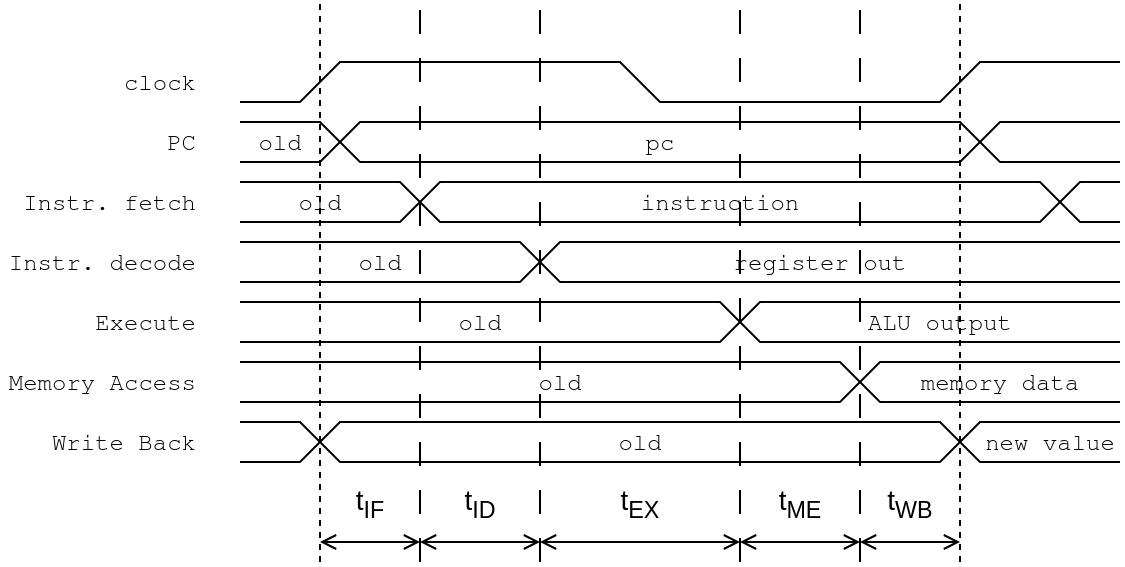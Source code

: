 <mxfile version="24.7.5">
  <diagram name="第 1 页" id="huckOj3Etd9BhcJPRhfS">
    <mxGraphModel dx="1374" dy="786" grid="1" gridSize="10" guides="1" tooltips="1" connect="1" arrows="1" fold="1" page="0" pageScale="1" pageWidth="827" pageHeight="1169" math="0" shadow="0">
      <root>
        <mxCell id="0" />
        <mxCell id="1" parent="0" />
        <mxCell id="XvRPk8cnXIrlGWhQ7L3I-3" value="&lt;font face=&quot;FreeMono&quot;&gt;clock&lt;/font&gt;" style="text;strokeColor=none;align=right;fillColor=none;html=1;verticalAlign=middle;whiteSpace=wrap;rounded=0;" parent="1" vertex="1">
          <mxGeometry x="-480" y="-130" width="100" height="20" as="geometry" />
        </mxCell>
        <mxCell id="XvRPk8cnXIrlGWhQ7L3I-4" value="" style="endArrow=none;html=1;rounded=0;" parent="1" edge="1">
          <mxGeometry width="50" height="50" relative="1" as="geometry">
            <mxPoint x="-360" y="-110" as="sourcePoint" />
            <mxPoint x="80" y="-130" as="targetPoint" />
            <Array as="points">
              <mxPoint x="-330" y="-110" />
              <mxPoint x="-310" y="-130" />
              <mxPoint x="-170" y="-130" />
              <mxPoint x="-150" y="-110" />
              <mxPoint x="-10" y="-110" />
              <mxPoint x="10" y="-130" />
            </Array>
          </mxGeometry>
        </mxCell>
        <mxCell id="XvRPk8cnXIrlGWhQ7L3I-5" value="&lt;font face=&quot;FreeMono&quot;&gt;PC&lt;/font&gt;" style="text;strokeColor=none;align=right;fillColor=none;html=1;verticalAlign=middle;whiteSpace=wrap;rounded=0;" parent="1" vertex="1">
          <mxGeometry x="-480" y="-100" width="100" height="20" as="geometry" />
        </mxCell>
        <mxCell id="XvRPk8cnXIrlGWhQ7L3I-7" value="" style="endArrow=none;html=1;rounded=0;" parent="1" edge="1">
          <mxGeometry width="50" height="50" relative="1" as="geometry">
            <mxPoint x="-360" y="-80" as="sourcePoint" />
            <mxPoint x="80" y="-80" as="targetPoint" />
            <Array as="points">
              <mxPoint x="-320" y="-80" />
              <mxPoint x="-300" y="-100" />
              <mxPoint y="-100" />
              <mxPoint x="20" y="-80" />
            </Array>
          </mxGeometry>
        </mxCell>
        <mxCell id="XvRPk8cnXIrlGWhQ7L3I-8" value="" style="endArrow=none;html=1;rounded=0;" parent="1" edge="1">
          <mxGeometry width="50" height="50" relative="1" as="geometry">
            <mxPoint x="-360" y="-100" as="sourcePoint" />
            <mxPoint x="80" y="-100" as="targetPoint" />
            <Array as="points">
              <mxPoint x="-320" y="-100" />
              <mxPoint x="-300" y="-80" />
              <mxPoint y="-80" />
              <mxPoint x="20" y="-100" />
            </Array>
          </mxGeometry>
        </mxCell>
        <mxCell id="XvRPk8cnXIrlGWhQ7L3I-13" value="&lt;font face=&quot;FreeMono&quot;&gt;pc&lt;/font&gt;" style="text;strokeColor=none;align=center;fillColor=none;html=1;verticalAlign=middle;whiteSpace=wrap;rounded=0;" parent="1" vertex="1">
          <mxGeometry x="-170" y="-100" width="40" height="20" as="geometry" />
        </mxCell>
        <mxCell id="XvRPk8cnXIrlGWhQ7L3I-17" value="&lt;font face=&quot;FreeMono&quot;&gt;Instr. fetch&lt;/font&gt;" style="text;strokeColor=none;align=right;fillColor=none;html=1;verticalAlign=middle;whiteSpace=wrap;rounded=0;" parent="1" vertex="1">
          <mxGeometry x="-480" y="-70" width="100" height="20" as="geometry" />
        </mxCell>
        <mxCell id="XvRPk8cnXIrlGWhQ7L3I-18" value="" style="endArrow=none;html=1;rounded=0;" parent="1" edge="1">
          <mxGeometry width="50" height="50" relative="1" as="geometry">
            <mxPoint x="-360" y="-70" as="sourcePoint" />
            <mxPoint x="80" y="-70" as="targetPoint" />
            <Array as="points">
              <mxPoint x="-280" y="-70" />
              <mxPoint x="-260" y="-50" />
              <mxPoint x="40" y="-50" />
              <mxPoint x="60" y="-70" />
            </Array>
          </mxGeometry>
        </mxCell>
        <mxCell id="XvRPk8cnXIrlGWhQ7L3I-19" value="" style="endArrow=none;html=1;rounded=0;" parent="1" edge="1">
          <mxGeometry width="50" height="50" relative="1" as="geometry">
            <mxPoint x="-360" y="-50" as="sourcePoint" />
            <mxPoint x="80" y="-50" as="targetPoint" />
            <Array as="points">
              <mxPoint x="-280" y="-50" />
              <mxPoint x="-260" y="-70" />
              <mxPoint x="40" y="-70" />
              <mxPoint x="60" y="-50" />
            </Array>
          </mxGeometry>
        </mxCell>
        <mxCell id="XvRPk8cnXIrlGWhQ7L3I-20" value="&lt;font face=&quot;FreeMono&quot;&gt;instruction&lt;/font&gt;" style="text;strokeColor=none;align=center;fillColor=none;html=1;verticalAlign=middle;whiteSpace=wrap;rounded=0;" parent="1" vertex="1">
          <mxGeometry x="-180" y="-70" width="120" height="20" as="geometry" />
        </mxCell>
        <mxCell id="XvRPk8cnXIrlGWhQ7L3I-21" value="" style="endArrow=none;html=1;rounded=0;" parent="1" edge="1">
          <mxGeometry width="50" height="50" relative="1" as="geometry">
            <mxPoint x="-360" y="-40" as="sourcePoint" />
            <mxPoint x="80" y="-20" as="targetPoint" />
            <Array as="points">
              <mxPoint x="-220" y="-40" />
              <mxPoint x="-200" y="-20" />
            </Array>
          </mxGeometry>
        </mxCell>
        <mxCell id="XvRPk8cnXIrlGWhQ7L3I-22" value="" style="endArrow=none;html=1;rounded=0;" parent="1" edge="1">
          <mxGeometry width="50" height="50" relative="1" as="geometry">
            <mxPoint x="-360" y="-20" as="sourcePoint" />
            <mxPoint x="80" y="-40" as="targetPoint" />
            <Array as="points">
              <mxPoint x="-220" y="-20" />
              <mxPoint x="-200" y="-40" />
            </Array>
          </mxGeometry>
        </mxCell>
        <mxCell id="XvRPk8cnXIrlGWhQ7L3I-23" value="&lt;font face=&quot;FreeMono&quot;&gt;Instr. decode&lt;/font&gt;" style="text;strokeColor=none;align=right;fillColor=none;html=1;verticalAlign=middle;whiteSpace=wrap;rounded=0;" parent="1" vertex="1">
          <mxGeometry x="-480" y="-40" width="100" height="20" as="geometry" />
        </mxCell>
        <mxCell id="XvRPk8cnXIrlGWhQ7L3I-24" value="&lt;font face=&quot;FreeMono&quot;&gt;register out&lt;/font&gt;" style="text;strokeColor=none;align=center;fillColor=none;html=1;verticalAlign=middle;whiteSpace=wrap;rounded=0;" parent="1" vertex="1">
          <mxGeometry x="-130" y="-40" width="120" height="20" as="geometry" />
        </mxCell>
        <mxCell id="XvRPk8cnXIrlGWhQ7L3I-35" value="&lt;font face=&quot;FreeMono&quot;&gt;Execute&lt;/font&gt;" style="text;strokeColor=none;align=right;fillColor=none;html=1;verticalAlign=middle;whiteSpace=wrap;rounded=0;" parent="1" vertex="1">
          <mxGeometry x="-480" y="-10" width="100" height="20" as="geometry" />
        </mxCell>
        <mxCell id="XvRPk8cnXIrlGWhQ7L3I-36" value="" style="endArrow=none;html=1;rounded=0;" parent="1" edge="1">
          <mxGeometry width="50" height="50" relative="1" as="geometry">
            <mxPoint x="-360" y="-10" as="sourcePoint" />
            <mxPoint x="80" y="10" as="targetPoint" />
            <Array as="points">
              <mxPoint x="-120" y="-10" />
              <mxPoint x="-100" y="10" />
            </Array>
          </mxGeometry>
        </mxCell>
        <mxCell id="XvRPk8cnXIrlGWhQ7L3I-37" value="" style="endArrow=none;html=1;rounded=0;" parent="1" edge="1">
          <mxGeometry width="50" height="50" relative="1" as="geometry">
            <mxPoint x="-360" y="10" as="sourcePoint" />
            <mxPoint x="80" y="-10" as="targetPoint" />
            <Array as="points">
              <mxPoint x="-120" y="10" />
              <mxPoint x="-100" y="-10" />
            </Array>
          </mxGeometry>
        </mxCell>
        <mxCell id="XvRPk8cnXIrlGWhQ7L3I-38" value="&lt;font face=&quot;FreeMono&quot;&gt;ALU output&lt;/font&gt;" style="text;strokeColor=none;align=center;fillColor=none;html=1;verticalAlign=middle;whiteSpace=wrap;rounded=0;" parent="1" vertex="1">
          <mxGeometry x="-70" y="-10" width="120" height="20" as="geometry" />
        </mxCell>
        <mxCell id="XvRPk8cnXIrlGWhQ7L3I-39" value="&lt;font face=&quot;FreeMono&quot;&gt;Memory Access&lt;/font&gt;" style="text;strokeColor=none;align=right;fillColor=none;html=1;verticalAlign=middle;whiteSpace=wrap;rounded=0;" parent="1" vertex="1">
          <mxGeometry x="-480" y="20" width="100" height="20" as="geometry" />
        </mxCell>
        <mxCell id="XvRPk8cnXIrlGWhQ7L3I-40" value="" style="endArrow=none;html=1;rounded=0;" parent="1" edge="1">
          <mxGeometry width="50" height="50" relative="1" as="geometry">
            <mxPoint x="-360" y="20" as="sourcePoint" />
            <mxPoint x="80" y="40" as="targetPoint" />
            <Array as="points">
              <mxPoint x="-60" y="20" />
              <mxPoint x="-40" y="40" />
            </Array>
          </mxGeometry>
        </mxCell>
        <mxCell id="XvRPk8cnXIrlGWhQ7L3I-41" value="" style="endArrow=none;html=1;rounded=0;" parent="1" edge="1">
          <mxGeometry width="50" height="50" relative="1" as="geometry">
            <mxPoint x="-360" y="40" as="sourcePoint" />
            <mxPoint x="80" y="20" as="targetPoint" />
            <Array as="points">
              <mxPoint x="-60" y="40" />
              <mxPoint x="-40" y="20" />
            </Array>
          </mxGeometry>
        </mxCell>
        <mxCell id="XvRPk8cnXIrlGWhQ7L3I-42" value="&lt;font face=&quot;FreeMono&quot;&gt;memory data&lt;/font&gt;" style="text;strokeColor=none;align=center;fillColor=none;html=1;verticalAlign=middle;whiteSpace=wrap;rounded=0;" parent="1" vertex="1">
          <mxGeometry x="-40" y="20" width="120" height="20" as="geometry" />
        </mxCell>
        <mxCell id="XvRPk8cnXIrlGWhQ7L3I-46" value="" style="endArrow=none;html=1;rounded=0;" parent="1" edge="1">
          <mxGeometry width="50" height="50" relative="1" as="geometry">
            <mxPoint x="-360" y="50" as="sourcePoint" />
            <mxPoint x="80" y="50" as="targetPoint" />
            <Array as="points">
              <mxPoint x="-330" y="50" />
              <mxPoint x="-310" y="70" />
              <mxPoint x="-10" y="70" />
              <mxPoint x="10" y="50" />
            </Array>
          </mxGeometry>
        </mxCell>
        <mxCell id="XvRPk8cnXIrlGWhQ7L3I-47" value="" style="endArrow=none;html=1;rounded=0;" parent="1" edge="1">
          <mxGeometry width="50" height="50" relative="1" as="geometry">
            <mxPoint x="-360" y="70" as="sourcePoint" />
            <mxPoint x="80" y="70" as="targetPoint" />
            <Array as="points">
              <mxPoint x="-330" y="70" />
              <mxPoint x="-310" y="50" />
              <mxPoint x="-10" y="50" />
              <mxPoint x="10" y="70" />
            </Array>
          </mxGeometry>
        </mxCell>
        <mxCell id="XvRPk8cnXIrlGWhQ7L3I-48" value="&lt;font face=&quot;FreeMono&quot;&gt;Write Back&lt;/font&gt;" style="text;strokeColor=none;align=right;fillColor=none;html=1;verticalAlign=middle;whiteSpace=wrap;rounded=0;" parent="1" vertex="1">
          <mxGeometry x="-480" y="50" width="100" height="20" as="geometry" />
        </mxCell>
        <mxCell id="XvRPk8cnXIrlGWhQ7L3I-49" value="&lt;font face=&quot;FreeMono&quot;&gt;new value&lt;/font&gt;" style="text;strokeColor=none;align=center;fillColor=none;html=1;verticalAlign=middle;whiteSpace=wrap;rounded=0;" parent="1" vertex="1">
          <mxGeometry x="10" y="50" width="70" height="20" as="geometry" />
        </mxCell>
        <mxCell id="XvRPk8cnXIrlGWhQ7L3I-51" value="" style="endArrow=none;dashed=1;html=1;rounded=0;" parent="1" edge="1">
          <mxGeometry width="50" height="50" relative="1" as="geometry">
            <mxPoint y="120" as="sourcePoint" />
            <mxPoint y="-160" as="targetPoint" />
          </mxGeometry>
        </mxCell>
        <mxCell id="XvRPk8cnXIrlGWhQ7L3I-52" value="" style="endArrow=none;dashed=1;html=1;rounded=0;" parent="1" edge="1">
          <mxGeometry width="50" height="50" relative="1" as="geometry">
            <mxPoint x="-320" y="120" as="sourcePoint" />
            <mxPoint x="-320" y="-160" as="targetPoint" />
          </mxGeometry>
        </mxCell>
        <mxCell id="5dSK97vlMvo3FxUkhamd-1" value="&lt;font face=&quot;FreeMono&quot;&gt;old&lt;/font&gt;" style="text;strokeColor=none;align=center;fillColor=none;html=1;verticalAlign=middle;whiteSpace=wrap;rounded=0;" vertex="1" parent="1">
          <mxGeometry x="-360" y="-100" width="40" height="20" as="geometry" />
        </mxCell>
        <mxCell id="5dSK97vlMvo3FxUkhamd-2" value="&lt;font face=&quot;FreeMono&quot;&gt;old&lt;/font&gt;" style="text;strokeColor=none;align=center;fillColor=none;html=1;verticalAlign=middle;whiteSpace=wrap;rounded=0;" vertex="1" parent="1">
          <mxGeometry x="-340" y="-70" width="40" height="20" as="geometry" />
        </mxCell>
        <mxCell id="5dSK97vlMvo3FxUkhamd-3" value="&lt;font face=&quot;FreeMono&quot;&gt;old&lt;/font&gt;" style="text;strokeColor=none;align=center;fillColor=none;html=1;verticalAlign=middle;whiteSpace=wrap;rounded=0;" vertex="1" parent="1">
          <mxGeometry x="-310" y="-40" width="40" height="20" as="geometry" />
        </mxCell>
        <mxCell id="5dSK97vlMvo3FxUkhamd-5" value="&lt;font face=&quot;FreeMono&quot;&gt;old&lt;/font&gt;" style="text;strokeColor=none;align=center;fillColor=none;html=1;verticalAlign=middle;whiteSpace=wrap;rounded=0;" vertex="1" parent="1">
          <mxGeometry x="-260" y="-10" width="40" height="20" as="geometry" />
        </mxCell>
        <mxCell id="5dSK97vlMvo3FxUkhamd-6" value="&lt;font face=&quot;FreeMono&quot;&gt;old&lt;/font&gt;" style="text;strokeColor=none;align=center;fillColor=none;html=1;verticalAlign=middle;whiteSpace=wrap;rounded=0;" vertex="1" parent="1">
          <mxGeometry x="-220" y="20" width="40" height="20" as="geometry" />
        </mxCell>
        <mxCell id="5dSK97vlMvo3FxUkhamd-7" value="&lt;font face=&quot;FreeMono&quot;&gt;old&lt;/font&gt;" style="text;strokeColor=none;align=center;fillColor=none;html=1;verticalAlign=middle;whiteSpace=wrap;rounded=0;" vertex="1" parent="1">
          <mxGeometry x="-180" y="50" width="40" height="20" as="geometry" />
        </mxCell>
        <mxCell id="5dSK97vlMvo3FxUkhamd-8" value="" style="endArrow=none;dashed=1;html=1;rounded=0;dashPattern=12 12;" edge="1" parent="1">
          <mxGeometry width="50" height="50" relative="1" as="geometry">
            <mxPoint x="-270" y="120" as="sourcePoint" />
            <mxPoint x="-270" y="-160" as="targetPoint" />
          </mxGeometry>
        </mxCell>
        <mxCell id="5dSK97vlMvo3FxUkhamd-9" value="" style="endArrow=none;dashed=1;html=1;rounded=0;dashPattern=12 12;" edge="1" parent="1">
          <mxGeometry width="50" height="50" relative="1" as="geometry">
            <mxPoint x="-210" y="120" as="sourcePoint" />
            <mxPoint x="-210" y="-160" as="targetPoint" />
          </mxGeometry>
        </mxCell>
        <mxCell id="5dSK97vlMvo3FxUkhamd-10" value="" style="endArrow=none;dashed=1;html=1;rounded=0;dashPattern=12 12;" edge="1" parent="1">
          <mxGeometry width="50" height="50" relative="1" as="geometry">
            <mxPoint x="-110" y="120" as="sourcePoint" />
            <mxPoint x="-110" y="-160" as="targetPoint" />
          </mxGeometry>
        </mxCell>
        <mxCell id="5dSK97vlMvo3FxUkhamd-11" value="" style="endArrow=none;dashed=1;html=1;rounded=0;dashPattern=12 12;" edge="1" parent="1">
          <mxGeometry width="50" height="50" relative="1" as="geometry">
            <mxPoint x="-50" y="120" as="sourcePoint" />
            <mxPoint x="-50" y="-160" as="targetPoint" />
          </mxGeometry>
        </mxCell>
        <mxCell id="5dSK97vlMvo3FxUkhamd-12" value="" style="endArrow=open;startArrow=open;html=1;rounded=0;startFill=0;endFill=0;" edge="1" parent="1">
          <mxGeometry width="50" height="50" relative="1" as="geometry">
            <mxPoint x="-320" y="110" as="sourcePoint" />
            <mxPoint x="-270" y="110" as="targetPoint" />
          </mxGeometry>
        </mxCell>
        <mxCell id="5dSK97vlMvo3FxUkhamd-13" value="&lt;font style=&quot;font-size: 14px;&quot;&gt;t&lt;sub&gt;IF&lt;/sub&gt;&lt;/font&gt;" style="text;strokeColor=none;align=center;fillColor=none;html=1;verticalAlign=middle;whiteSpace=wrap;rounded=0;" vertex="1" parent="1">
          <mxGeometry x="-310" y="80" width="30" height="20" as="geometry" />
        </mxCell>
        <mxCell id="5dSK97vlMvo3FxUkhamd-14" value="" style="endArrow=open;startArrow=open;html=1;rounded=0;startFill=0;endFill=0;" edge="1" parent="1">
          <mxGeometry width="50" height="50" relative="1" as="geometry">
            <mxPoint x="-270" y="110" as="sourcePoint" />
            <mxPoint x="-210" y="110" as="targetPoint" />
          </mxGeometry>
        </mxCell>
        <mxCell id="5dSK97vlMvo3FxUkhamd-15" value="&lt;font style=&quot;font-size: 14px;&quot;&gt;t&lt;sub&gt;ID&lt;/sub&gt;&lt;/font&gt;" style="text;strokeColor=none;align=center;fillColor=none;html=1;verticalAlign=middle;whiteSpace=wrap;rounded=0;" vertex="1" parent="1">
          <mxGeometry x="-255" y="80" width="30" height="20" as="geometry" />
        </mxCell>
        <mxCell id="5dSK97vlMvo3FxUkhamd-16" value="" style="endArrow=open;startArrow=open;html=1;rounded=0;startFill=0;endFill=0;" edge="1" parent="1">
          <mxGeometry width="50" height="50" relative="1" as="geometry">
            <mxPoint x="-210" y="110" as="sourcePoint" />
            <mxPoint x="-110" y="110" as="targetPoint" />
          </mxGeometry>
        </mxCell>
        <mxCell id="5dSK97vlMvo3FxUkhamd-17" value="&lt;font style=&quot;font-size: 14px;&quot;&gt;t&lt;sub&gt;EX&lt;/sub&gt;&lt;/font&gt;" style="text;strokeColor=none;align=center;fillColor=none;html=1;verticalAlign=middle;whiteSpace=wrap;rounded=0;" vertex="1" parent="1">
          <mxGeometry x="-175" y="80" width="30" height="20" as="geometry" />
        </mxCell>
        <mxCell id="5dSK97vlMvo3FxUkhamd-18" value="" style="endArrow=open;startArrow=open;html=1;rounded=0;startFill=0;endFill=0;" edge="1" parent="1">
          <mxGeometry width="50" height="50" relative="1" as="geometry">
            <mxPoint x="-110" y="110" as="sourcePoint" />
            <mxPoint x="-50" y="110" as="targetPoint" />
          </mxGeometry>
        </mxCell>
        <mxCell id="5dSK97vlMvo3FxUkhamd-19" value="&lt;font style=&quot;font-size: 14px;&quot;&gt;t&lt;sub&gt;ME&lt;/sub&gt;&lt;/font&gt;" style="text;strokeColor=none;align=center;fillColor=none;html=1;verticalAlign=middle;whiteSpace=wrap;rounded=0;" vertex="1" parent="1">
          <mxGeometry x="-95" y="80" width="30" height="20" as="geometry" />
        </mxCell>
        <mxCell id="5dSK97vlMvo3FxUkhamd-20" value="" style="endArrow=open;startArrow=open;html=1;rounded=0;startFill=0;endFill=0;" edge="1" parent="1">
          <mxGeometry width="50" height="50" relative="1" as="geometry">
            <mxPoint x="-50" y="110" as="sourcePoint" />
            <mxPoint y="110" as="targetPoint" />
          </mxGeometry>
        </mxCell>
        <mxCell id="5dSK97vlMvo3FxUkhamd-21" value="&lt;font style=&quot;font-size: 14px;&quot;&gt;t&lt;sub&gt;WB&lt;/sub&gt;&lt;/font&gt;" style="text;strokeColor=none;align=center;fillColor=none;html=1;verticalAlign=middle;whiteSpace=wrap;rounded=0;" vertex="1" parent="1">
          <mxGeometry x="-40" y="80" width="30" height="20" as="geometry" />
        </mxCell>
      </root>
    </mxGraphModel>
  </diagram>
</mxfile>
